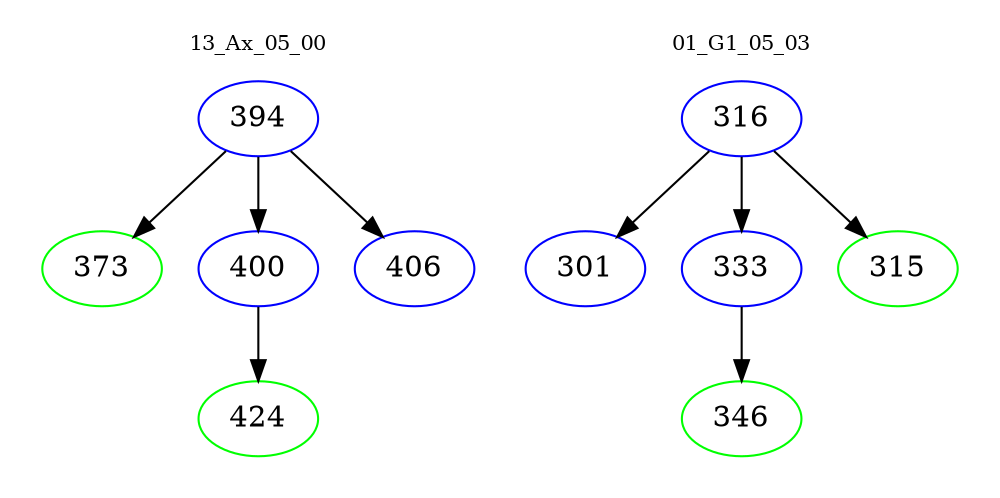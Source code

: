 digraph{
subgraph cluster_0 {
color = white
label = "13_Ax_05_00";
fontsize=10;
T0_394 [label="394", color="blue"]
T0_394 -> T0_373 [color="black"]
T0_373 [label="373", color="green"]
T0_394 -> T0_400 [color="black"]
T0_400 [label="400", color="blue"]
T0_400 -> T0_424 [color="black"]
T0_424 [label="424", color="green"]
T0_394 -> T0_406 [color="black"]
T0_406 [label="406", color="blue"]
}
subgraph cluster_1 {
color = white
label = "01_G1_05_03";
fontsize=10;
T1_316 [label="316", color="blue"]
T1_316 -> T1_301 [color="black"]
T1_301 [label="301", color="blue"]
T1_316 -> T1_333 [color="black"]
T1_333 [label="333", color="blue"]
T1_333 -> T1_346 [color="black"]
T1_346 [label="346", color="green"]
T1_316 -> T1_315 [color="black"]
T1_315 [label="315", color="green"]
}
}
